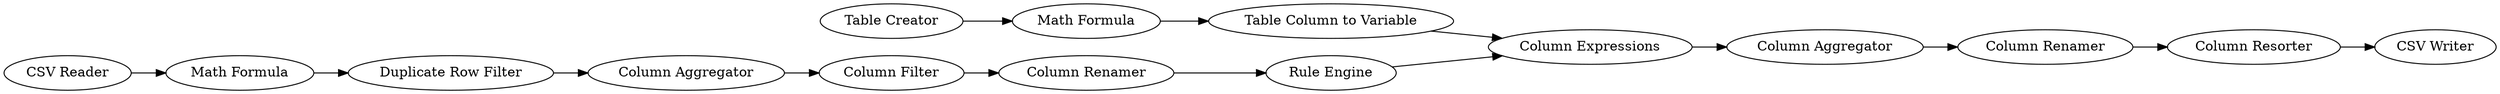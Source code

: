 digraph {
	7 -> 19
	1 -> 32
	12 -> 23
	4 -> 5
	8 -> 10
	32 -> 4
	27 -> 33
	23 -> 25
	5 -> 6
	25 -> 26
	26 -> 27
	19 -> 23
	6 -> 7
	10 -> 12
	5 [label="Column Aggregator"]
	27 [label="Column Resorter"]
	1 [label="CSV Reader"]
	7 [label="Column Renamer"]
	23 [label="Column Expressions"]
	4 [label="Duplicate Row Filter"]
	26 [label="Column Renamer"]
	10 [label="Math Formula"]
	6 [label="Column Filter"]
	8 [label="Table Creator"]
	25 [label="Column Aggregator"]
	12 [label="Table Column to Variable"]
	33 [label="CSV Writer"]
	32 [label="Math Formula"]
	19 [label="Rule Engine"]
	rankdir=LR
}
